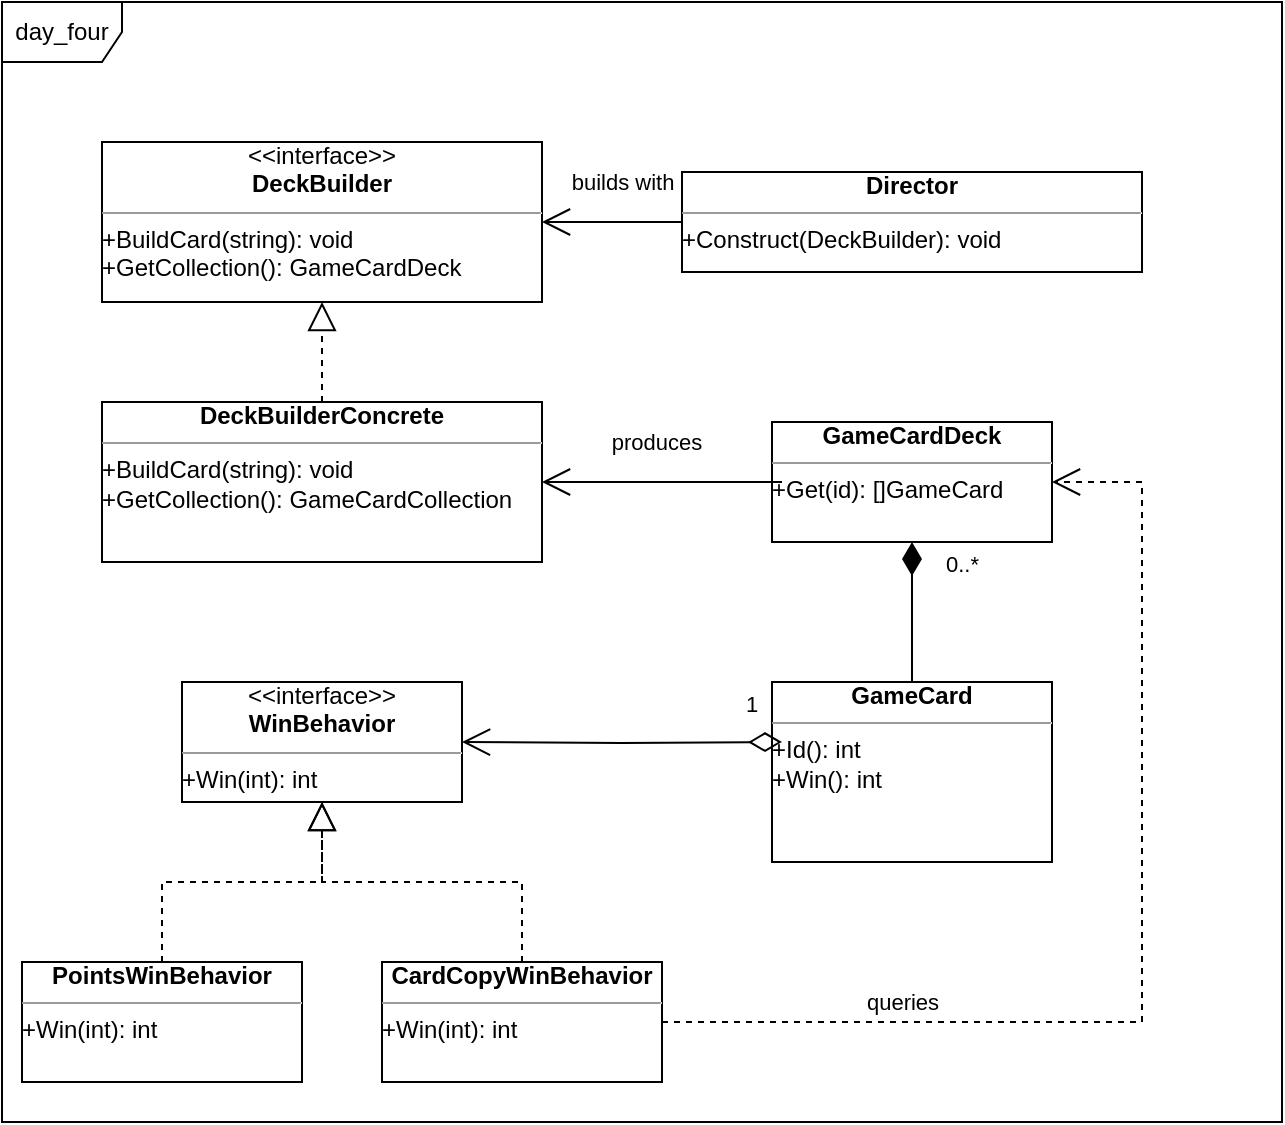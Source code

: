 <mxfile version="22.1.5" type="device">
  <diagram name="Page-1" id="1kKKUG6-HCjU6nJD1sUL">
    <mxGraphModel dx="1372" dy="674" grid="1" gridSize="10" guides="1" tooltips="1" connect="1" arrows="1" fold="1" page="1" pageScale="1" pageWidth="850" pageHeight="1100" math="0" shadow="0">
      <root>
        <mxCell id="0" />
        <mxCell id="1" parent="0" />
        <mxCell id="IXGFCT-2xOSuQBdoVa0Z-1" value="&lt;div align=&quot;center&quot;&gt;&lt;b&gt;GameCard&lt;/b&gt;&lt;/div&gt;&lt;hr size=&quot;1&quot;&gt;&lt;div&gt;+Id(): int&lt;br&gt;&lt;/div&gt;&lt;div&gt;+Win(): int&lt;br&gt;&lt;/div&gt;&lt;div style=&quot;height:2px;&quot;&gt;&lt;br&gt;&lt;/div&gt;" style="verticalAlign=top;align=left;overflow=fill;fontSize=12;fontFamily=Helvetica;html=1;whiteSpace=wrap;" parent="1" vertex="1">
          <mxGeometry x="395" y="360" width="140" height="90" as="geometry" />
        </mxCell>
        <mxCell id="IXGFCT-2xOSuQBdoVa0Z-2" value="&lt;div align=&quot;center&quot;&gt;&lt;b&gt;GameCardDeck&lt;/b&gt;&lt;/div&gt;&lt;hr size=&quot;1&quot;&gt;&lt;div&gt;+Get(id): []GameCard&lt;br&gt;&lt;/div&gt;&lt;br&gt;&lt;div style=&quot;height:2px;&quot;&gt;&lt;br&gt;&lt;/div&gt;" style="verticalAlign=top;align=left;overflow=fill;fontSize=12;fontFamily=Helvetica;html=1;whiteSpace=wrap;" parent="1" vertex="1">
          <mxGeometry x="395" y="230" width="140" height="60" as="geometry" />
        </mxCell>
        <mxCell id="IXGFCT-2xOSuQBdoVa0Z-4" value="&lt;div align=&quot;center&quot;&gt;&lt;b&gt;Director&lt;/b&gt;&lt;/div&gt;&lt;hr size=&quot;1&quot;&gt;&lt;div&gt;+Construct(DeckBuilder): void&lt;br&gt;&lt;/div&gt;&lt;br&gt;&lt;div style=&quot;height:2px;&quot;&gt;&lt;br&gt;&lt;/div&gt;" style="verticalAlign=top;align=left;overflow=fill;fontSize=12;fontFamily=Helvetica;html=1;whiteSpace=wrap;" parent="1" vertex="1">
          <mxGeometry x="350" y="105" width="230" height="50" as="geometry" />
        </mxCell>
        <mxCell id="CxQwXnyQUQv1WiExIO_1-1" value="&lt;div align=&quot;center&quot;&gt;&amp;lt;&amp;lt;interface&amp;gt;&amp;gt;&lt;br&gt;&lt;/div&gt;&lt;div align=&quot;center&quot;&gt;&lt;b&gt;DeckBuilder&lt;/b&gt;&lt;/div&gt;&lt;hr size=&quot;1&quot;&gt;&lt;div&gt;+BuildCard(string): void&lt;br&gt;&lt;/div&gt;&lt;div&gt;+GetCollection(): GameCardDeck&lt;br&gt;&lt;/div&gt;&lt;div style=&quot;height:2px;&quot;&gt;&lt;br&gt;&lt;/div&gt;" style="verticalAlign=top;align=left;overflow=fill;fontSize=12;fontFamily=Helvetica;html=1;whiteSpace=wrap;" parent="1" vertex="1">
          <mxGeometry x="60" y="90" width="220" height="80" as="geometry" />
        </mxCell>
        <mxCell id="CxQwXnyQUQv1WiExIO_1-2" value="&lt;div align=&quot;center&quot;&gt;&lt;b&gt;DeckBuilderConcrete&lt;/b&gt;&lt;/div&gt;&lt;hr size=&quot;1&quot;&gt;&lt;div&gt;+BuildCard(string): void&lt;br&gt;&lt;/div&gt;&lt;div&gt;+GetCollection(): GameCardCollection&lt;br&gt;&lt;/div&gt;&lt;div style=&quot;height:2px;&quot;&gt;&lt;br&gt;&lt;/div&gt;" style="verticalAlign=top;align=left;overflow=fill;fontSize=12;fontFamily=Helvetica;html=1;whiteSpace=wrap;" parent="1" vertex="1">
          <mxGeometry x="60" y="220" width="220" height="80" as="geometry" />
        </mxCell>
        <mxCell id="CxQwXnyQUQv1WiExIO_1-3" value="" style="endArrow=block;dashed=1;endFill=0;endSize=12;html=1;rounded=0;exitX=0.5;exitY=0;exitDx=0;exitDy=0;entryX=0.5;entryY=1;entryDx=0;entryDy=0;" parent="1" source="CxQwXnyQUQv1WiExIO_1-2" target="CxQwXnyQUQv1WiExIO_1-1" edge="1">
          <mxGeometry width="160" relative="1" as="geometry">
            <mxPoint x="130" y="210" as="sourcePoint" />
            <mxPoint x="290" y="210" as="targetPoint" />
          </mxGeometry>
        </mxCell>
        <mxCell id="CxQwXnyQUQv1WiExIO_1-4" value="" style="endArrow=open;html=1;endSize=12;startArrow=none;startSize=14;startFill=0;edgeStyle=orthogonalEdgeStyle;align=left;verticalAlign=bottom;rounded=0;entryX=1;entryY=0.5;entryDx=0;entryDy=0;endFill=0;exitX=0;exitY=0.5;exitDx=0;exitDy=0;" parent="1" source="IXGFCT-2xOSuQBdoVa0Z-4" target="CxQwXnyQUQv1WiExIO_1-1" edge="1">
          <mxGeometry x="-1" y="3" relative="1" as="geometry">
            <mxPoint x="300" y="170" as="sourcePoint" />
            <mxPoint x="480" y="180" as="targetPoint" />
          </mxGeometry>
        </mxCell>
        <mxCell id="CxQwXnyQUQv1WiExIO_1-24" value="builds with" style="edgeLabel;html=1;align=center;verticalAlign=middle;resizable=0;points=[];" parent="CxQwXnyQUQv1WiExIO_1-4" vertex="1" connectable="0">
          <mxGeometry x="-0.543" y="-2" relative="1" as="geometry">
            <mxPoint x="-14" y="-18" as="offset" />
          </mxGeometry>
        </mxCell>
        <mxCell id="CxQwXnyQUQv1WiExIO_1-10" value="&lt;div&gt;0..*&lt;/div&gt;" style="endArrow=none;html=1;endSize=12;startArrow=diamondThin;startSize=14;startFill=1;edgeStyle=orthogonalEdgeStyle;align=left;verticalAlign=bottom;rounded=0;exitX=0.5;exitY=1;exitDx=0;exitDy=0;entryX=0.5;entryY=0;entryDx=0;entryDy=0;endFill=0;" parent="1" source="IXGFCT-2xOSuQBdoVa0Z-2" target="IXGFCT-2xOSuQBdoVa0Z-1" edge="1">
          <mxGeometry x="-0.429" y="15" relative="1" as="geometry">
            <mxPoint x="410" y="300" as="sourcePoint" />
            <mxPoint x="590" y="370" as="targetPoint" />
            <mxPoint as="offset" />
          </mxGeometry>
        </mxCell>
        <mxCell id="CxQwXnyQUQv1WiExIO_1-12" value="" style="endArrow=open;endFill=1;endSize=12;html=1;rounded=0;entryX=1;entryY=0.5;entryDx=0;entryDy=0;" parent="1" target="CxQwXnyQUQv1WiExIO_1-2" edge="1">
          <mxGeometry width="160" relative="1" as="geometry">
            <mxPoint x="400" y="260" as="sourcePoint" />
            <mxPoint x="10" y="245" as="targetPoint" />
          </mxGeometry>
        </mxCell>
        <mxCell id="CxQwXnyQUQv1WiExIO_1-13" value="&lt;div&gt;produces&lt;/div&gt;" style="edgeLabel;html=1;align=center;verticalAlign=middle;resizable=0;points=[];" parent="CxQwXnyQUQv1WiExIO_1-12" vertex="1" connectable="0">
          <mxGeometry x="-0.69" relative="1" as="geometry">
            <mxPoint x="-45" y="-20" as="offset" />
          </mxGeometry>
        </mxCell>
        <mxCell id="CxQwXnyQUQv1WiExIO_1-14" value="day_four" style="shape=umlFrame;whiteSpace=wrap;html=1;pointerEvents=0;" parent="1" vertex="1">
          <mxGeometry x="10" y="20" width="640" height="560" as="geometry" />
        </mxCell>
        <mxCell id="CxQwXnyQUQv1WiExIO_1-18" value="&lt;div align=&quot;center&quot;&gt;&amp;lt;&amp;lt;interface&amp;gt;&amp;gt;&lt;br&gt;&lt;/div&gt;&lt;div align=&quot;center&quot;&gt;&lt;b&gt;WinBehavior&lt;/b&gt;&lt;/div&gt;&lt;hr size=&quot;1&quot;&gt;&lt;div&gt;+Win(int): int&lt;br&gt;&lt;/div&gt;&lt;div style=&quot;height:2px;&quot;&gt;&lt;br&gt;&lt;/div&gt;" style="verticalAlign=top;align=left;overflow=fill;fontSize=12;fontFamily=Helvetica;html=1;whiteSpace=wrap;" parent="1" vertex="1">
          <mxGeometry x="100" y="360" width="140" height="60" as="geometry" />
        </mxCell>
        <mxCell id="CxQwXnyQUQv1WiExIO_1-19" value="&lt;div align=&quot;center&quot;&gt;&lt;b&gt;PointsWinBehavior&lt;/b&gt;&lt;/div&gt;&lt;hr size=&quot;1&quot;&gt;&lt;div&gt;+Win(int): int&lt;br&gt;&lt;/div&gt;&lt;div style=&quot;height:2px;&quot;&gt;&lt;br&gt;&lt;/div&gt;" style="verticalAlign=top;align=left;overflow=fill;fontSize=12;fontFamily=Helvetica;html=1;whiteSpace=wrap;" parent="1" vertex="1">
          <mxGeometry x="20" y="500" width="140" height="60" as="geometry" />
        </mxCell>
        <mxCell id="CxQwXnyQUQv1WiExIO_1-20" value="&lt;div align=&quot;center&quot;&gt;&lt;b&gt;CardCopyWinBehavior&lt;/b&gt;&lt;/div&gt;&lt;hr size=&quot;1&quot;&gt;&lt;div&gt;+Win(int): int&lt;br&gt;&lt;/div&gt;&lt;div style=&quot;height:2px;&quot;&gt;&lt;br&gt;&lt;/div&gt;" style="verticalAlign=top;align=left;overflow=fill;fontSize=12;fontFamily=Helvetica;html=1;whiteSpace=wrap;" parent="1" vertex="1">
          <mxGeometry x="200" y="500" width="140" height="60" as="geometry" />
        </mxCell>
        <mxCell id="CxQwXnyQUQv1WiExIO_1-21" value="" style="endArrow=block;dashed=1;endFill=0;endSize=12;html=1;rounded=0;exitX=0.5;exitY=0;exitDx=0;exitDy=0;entryX=0.5;entryY=1;entryDx=0;entryDy=0;" parent="1" source="CxQwXnyQUQv1WiExIO_1-19" target="CxQwXnyQUQv1WiExIO_1-18" edge="1">
          <mxGeometry width="160" relative="1" as="geometry">
            <mxPoint x="110" y="550" as="sourcePoint" />
            <mxPoint x="270" y="550" as="targetPoint" />
            <Array as="points">
              <mxPoint x="90" y="460" />
              <mxPoint x="170" y="460" />
            </Array>
          </mxGeometry>
        </mxCell>
        <mxCell id="CxQwXnyQUQv1WiExIO_1-22" value="" style="endArrow=block;dashed=1;endFill=0;endSize=12;html=1;rounded=0;exitX=0.5;exitY=0;exitDx=0;exitDy=0;entryX=0.5;entryY=1;entryDx=0;entryDy=0;" parent="1" source="CxQwXnyQUQv1WiExIO_1-20" target="CxQwXnyQUQv1WiExIO_1-18" edge="1">
          <mxGeometry width="160" relative="1" as="geometry">
            <mxPoint x="260" y="450" as="sourcePoint" />
            <mxPoint x="340" y="370" as="targetPoint" />
            <Array as="points">
              <mxPoint x="270" y="460" />
              <mxPoint x="170" y="460" />
            </Array>
          </mxGeometry>
        </mxCell>
        <mxCell id="CxQwXnyQUQv1WiExIO_1-23" value="1" style="endArrow=open;html=1;endSize=12;startArrow=diamondThin;startSize=14;startFill=0;edgeStyle=orthogonalEdgeStyle;align=left;verticalAlign=bottom;rounded=0;entryX=1;entryY=0.5;entryDx=0;entryDy=0;" parent="1" target="CxQwXnyQUQv1WiExIO_1-18" edge="1">
          <mxGeometry x="-0.752" y="-10" relative="1" as="geometry">
            <mxPoint x="400" y="390" as="sourcePoint" />
            <mxPoint x="100" y="350" as="targetPoint" />
            <mxPoint as="offset" />
          </mxGeometry>
        </mxCell>
        <mxCell id="CxQwXnyQUQv1WiExIO_1-25" value="queries" style="endArrow=open;endSize=12;dashed=1;html=1;rounded=0;entryX=1;entryY=0.5;entryDx=0;entryDy=0;" parent="1" target="IXGFCT-2xOSuQBdoVa0Z-2" edge="1">
          <mxGeometry x="-0.568" y="10" width="160" relative="1" as="geometry">
            <mxPoint x="340" y="530" as="sourcePoint" />
            <mxPoint x="680" y="530" as="targetPoint" />
            <Array as="points">
              <mxPoint x="580" y="530" />
              <mxPoint x="580" y="260" />
            </Array>
            <mxPoint as="offset" />
          </mxGeometry>
        </mxCell>
      </root>
    </mxGraphModel>
  </diagram>
</mxfile>
